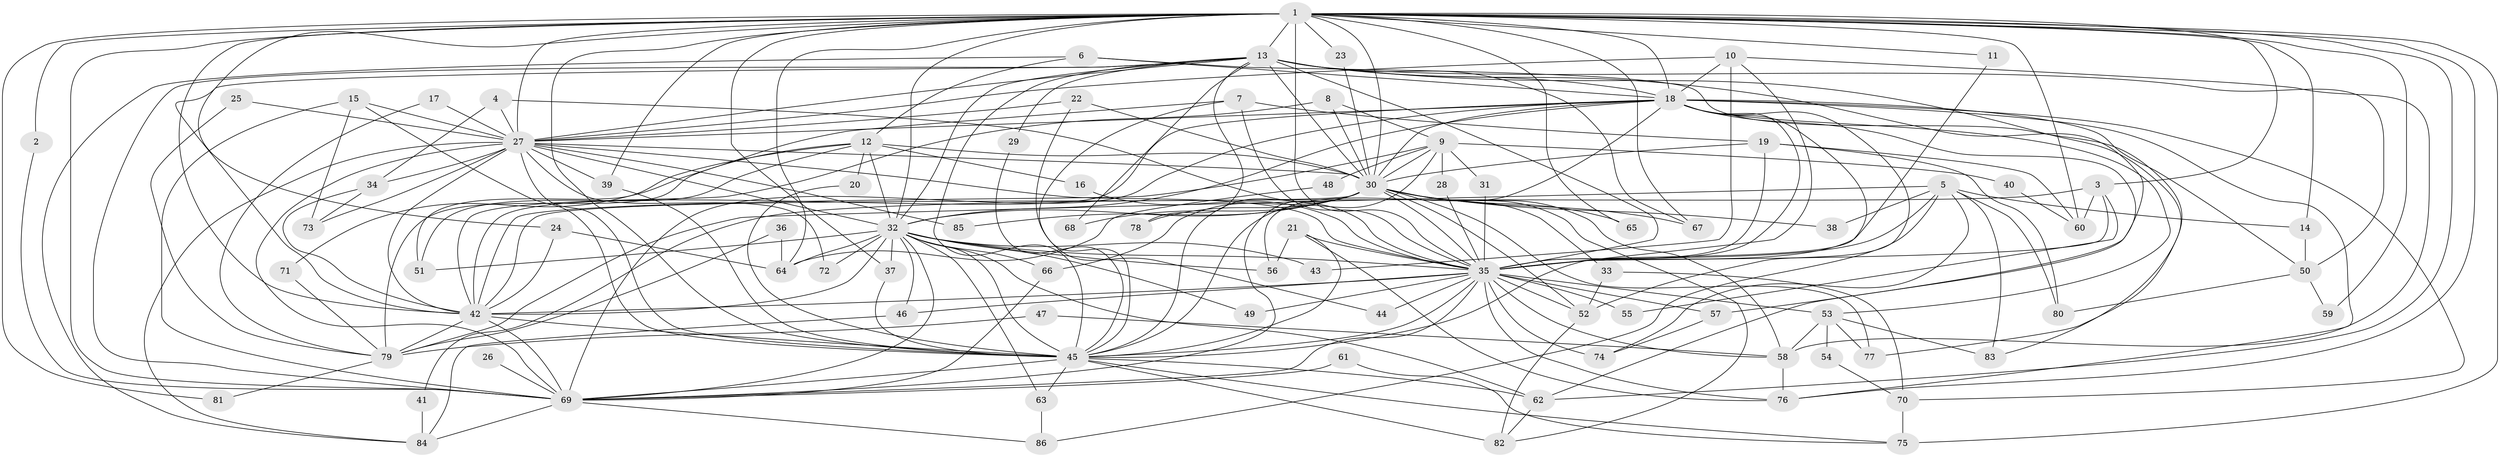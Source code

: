 // original degree distribution, {15: 0.007042253521126761, 22: 0.007042253521126761, 32: 0.007042253521126761, 25: 0.007042253521126761, 18: 0.007042253521126761, 19: 0.007042253521126761, 31: 0.007042253521126761, 24: 0.007042253521126761, 36: 0.007042253521126761, 20: 0.007042253521126761, 2: 0.5422535211267606, 3: 0.19014084507042253, 4: 0.11971830985915492, 7: 0.007042253521126761, 6: 0.007042253521126761, 5: 0.035211267605633804, 8: 0.007042253521126761, 9: 0.02112676056338028}
// Generated by graph-tools (version 1.1) at 2025/36/03/04/25 23:36:29]
// undirected, 86 vertices, 230 edges
graph export_dot {
  node [color=gray90,style=filled];
  1;
  2;
  3;
  4;
  5;
  6;
  7;
  8;
  9;
  10;
  11;
  12;
  13;
  14;
  15;
  16;
  17;
  18;
  19;
  20;
  21;
  22;
  23;
  24;
  25;
  26;
  27;
  28;
  29;
  30;
  31;
  32;
  33;
  34;
  35;
  36;
  37;
  38;
  39;
  40;
  41;
  42;
  43;
  44;
  45;
  46;
  47;
  48;
  49;
  50;
  51;
  52;
  53;
  54;
  55;
  56;
  57;
  58;
  59;
  60;
  61;
  62;
  63;
  64;
  65;
  66;
  67;
  68;
  69;
  70;
  71;
  72;
  73;
  74;
  75;
  76;
  77;
  78;
  79;
  80;
  81;
  82;
  83;
  84;
  85;
  86;
  1 -- 2 [weight=1.0];
  1 -- 3 [weight=1.0];
  1 -- 11 [weight=1.0];
  1 -- 13 [weight=1.0];
  1 -- 14 [weight=1.0];
  1 -- 18 [weight=1.0];
  1 -- 23 [weight=1.0];
  1 -- 24 [weight=1.0];
  1 -- 27 [weight=1.0];
  1 -- 30 [weight=1.0];
  1 -- 32 [weight=2.0];
  1 -- 35 [weight=1.0];
  1 -- 37 [weight=1.0];
  1 -- 39 [weight=1.0];
  1 -- 42 [weight=1.0];
  1 -- 45 [weight=3.0];
  1 -- 59 [weight=1.0];
  1 -- 60 [weight=1.0];
  1 -- 62 [weight=1.0];
  1 -- 64 [weight=1.0];
  1 -- 65 [weight=2.0];
  1 -- 67 [weight=1.0];
  1 -- 69 [weight=1.0];
  1 -- 75 [weight=2.0];
  1 -- 76 [weight=1.0];
  1 -- 81 [weight=1.0];
  2 -- 69 [weight=1.0];
  3 -- 35 [weight=2.0];
  3 -- 41 [weight=1.0];
  3 -- 55 [weight=1.0];
  3 -- 60 [weight=1.0];
  4 -- 27 [weight=1.0];
  4 -- 34 [weight=1.0];
  4 -- 35 [weight=1.0];
  5 -- 14 [weight=1.0];
  5 -- 35 [weight=2.0];
  5 -- 38 [weight=1.0];
  5 -- 74 [weight=1.0];
  5 -- 79 [weight=1.0];
  5 -- 80 [weight=1.0];
  5 -- 83 [weight=1.0];
  5 -- 86 [weight=1.0];
  6 -- 12 [weight=1.0];
  6 -- 18 [weight=1.0];
  6 -- 83 [weight=1.0];
  6 -- 84 [weight=1.0];
  7 -- 19 [weight=1.0];
  7 -- 35 [weight=1.0];
  7 -- 45 [weight=1.0];
  7 -- 51 [weight=1.0];
  8 -- 9 [weight=1.0];
  8 -- 30 [weight=1.0];
  8 -- 42 [weight=1.0];
  9 -- 28 [weight=1.0];
  9 -- 30 [weight=1.0];
  9 -- 31 [weight=1.0];
  9 -- 40 [weight=1.0];
  9 -- 42 [weight=1.0];
  9 -- 45 [weight=1.0];
  9 -- 48 [weight=1.0];
  10 -- 18 [weight=1.0];
  10 -- 27 [weight=1.0];
  10 -- 35 [weight=1.0];
  10 -- 43 [weight=1.0];
  10 -- 58 [weight=1.0];
  11 -- 35 [weight=1.0];
  12 -- 16 [weight=1.0];
  12 -- 20 [weight=1.0];
  12 -- 30 [weight=1.0];
  12 -- 32 [weight=1.0];
  12 -- 51 [weight=1.0];
  12 -- 71 [weight=1.0];
  12 -- 79 [weight=1.0];
  13 -- 18 [weight=2.0];
  13 -- 27 [weight=1.0];
  13 -- 29 [weight=1.0];
  13 -- 30 [weight=1.0];
  13 -- 32 [weight=1.0];
  13 -- 35 [weight=2.0];
  13 -- 42 [weight=2.0];
  13 -- 45 [weight=1.0];
  13 -- 50 [weight=1.0];
  13 -- 57 [weight=1.0];
  13 -- 67 [weight=1.0];
  13 -- 68 [weight=1.0];
  13 -- 69 [weight=1.0];
  13 -- 77 [weight=1.0];
  13 -- 78 [weight=1.0];
  14 -- 50 [weight=1.0];
  15 -- 27 [weight=1.0];
  15 -- 45 [weight=1.0];
  15 -- 69 [weight=1.0];
  15 -- 73 [weight=1.0];
  16 -- 35 [weight=1.0];
  17 -- 27 [weight=1.0];
  17 -- 79 [weight=1.0];
  18 -- 27 [weight=1.0];
  18 -- 30 [weight=1.0];
  18 -- 32 [weight=2.0];
  18 -- 35 [weight=1.0];
  18 -- 42 [weight=1.0];
  18 -- 45 [weight=1.0];
  18 -- 50 [weight=1.0];
  18 -- 52 [weight=1.0];
  18 -- 53 [weight=1.0];
  18 -- 56 [weight=1.0];
  18 -- 62 [weight=1.0];
  18 -- 69 [weight=2.0];
  18 -- 70 [weight=1.0];
  18 -- 76 [weight=1.0];
  19 -- 30 [weight=1.0];
  19 -- 35 [weight=1.0];
  19 -- 60 [weight=1.0];
  19 -- 80 [weight=1.0];
  20 -- 45 [weight=1.0];
  21 -- 35 [weight=1.0];
  21 -- 45 [weight=1.0];
  21 -- 56 [weight=1.0];
  21 -- 76 [weight=1.0];
  22 -- 27 [weight=1.0];
  22 -- 30 [weight=2.0];
  22 -- 44 [weight=1.0];
  23 -- 30 [weight=1.0];
  24 -- 42 [weight=1.0];
  24 -- 64 [weight=1.0];
  25 -- 27 [weight=1.0];
  25 -- 79 [weight=1.0];
  26 -- 69 [weight=1.0];
  27 -- 30 [weight=2.0];
  27 -- 32 [weight=1.0];
  27 -- 34 [weight=1.0];
  27 -- 35 [weight=1.0];
  27 -- 39 [weight=1.0];
  27 -- 42 [weight=1.0];
  27 -- 45 [weight=1.0];
  27 -- 69 [weight=1.0];
  27 -- 72 [weight=1.0];
  27 -- 73 [weight=1.0];
  27 -- 84 [weight=1.0];
  27 -- 85 [weight=1.0];
  28 -- 35 [weight=1.0];
  29 -- 45 [weight=1.0];
  30 -- 32 [weight=1.0];
  30 -- 33 [weight=1.0];
  30 -- 35 [weight=1.0];
  30 -- 38 [weight=1.0];
  30 -- 42 [weight=1.0];
  30 -- 45 [weight=2.0];
  30 -- 52 [weight=1.0];
  30 -- 58 [weight=1.0];
  30 -- 65 [weight=1.0];
  30 -- 66 [weight=1.0];
  30 -- 67 [weight=1.0];
  30 -- 68 [weight=2.0];
  30 -- 69 [weight=1.0];
  30 -- 77 [weight=1.0];
  30 -- 78 [weight=1.0];
  30 -- 82 [weight=1.0];
  30 -- 85 [weight=1.0];
  31 -- 35 [weight=1.0];
  32 -- 35 [weight=1.0];
  32 -- 37 [weight=1.0];
  32 -- 42 [weight=1.0];
  32 -- 43 [weight=2.0];
  32 -- 45 [weight=1.0];
  32 -- 46 [weight=1.0];
  32 -- 49 [weight=1.0];
  32 -- 51 [weight=1.0];
  32 -- 56 [weight=1.0];
  32 -- 62 [weight=1.0];
  32 -- 63 [weight=1.0];
  32 -- 64 [weight=1.0];
  32 -- 66 [weight=1.0];
  32 -- 69 [weight=1.0];
  32 -- 72 [weight=1.0];
  33 -- 52 [weight=1.0];
  33 -- 70 [weight=1.0];
  34 -- 42 [weight=1.0];
  34 -- 73 [weight=1.0];
  35 -- 42 [weight=1.0];
  35 -- 44 [weight=1.0];
  35 -- 45 [weight=1.0];
  35 -- 46 [weight=1.0];
  35 -- 49 [weight=1.0];
  35 -- 52 [weight=1.0];
  35 -- 53 [weight=1.0];
  35 -- 55 [weight=1.0];
  35 -- 57 [weight=1.0];
  35 -- 58 [weight=2.0];
  35 -- 69 [weight=1.0];
  35 -- 74 [weight=2.0];
  35 -- 76 [weight=1.0];
  36 -- 64 [weight=1.0];
  36 -- 79 [weight=1.0];
  37 -- 45 [weight=1.0];
  39 -- 45 [weight=1.0];
  40 -- 60 [weight=1.0];
  41 -- 84 [weight=1.0];
  42 -- 45 [weight=1.0];
  42 -- 69 [weight=1.0];
  42 -- 79 [weight=1.0];
  45 -- 62 [weight=1.0];
  45 -- 63 [weight=1.0];
  45 -- 69 [weight=1.0];
  45 -- 75 [weight=1.0];
  45 -- 82 [weight=1.0];
  46 -- 84 [weight=1.0];
  47 -- 58 [weight=1.0];
  47 -- 79 [weight=1.0];
  48 -- 64 [weight=1.0];
  50 -- 59 [weight=1.0];
  50 -- 80 [weight=1.0];
  52 -- 82 [weight=1.0];
  53 -- 54 [weight=1.0];
  53 -- 58 [weight=1.0];
  53 -- 77 [weight=1.0];
  53 -- 83 [weight=1.0];
  54 -- 70 [weight=1.0];
  57 -- 74 [weight=1.0];
  58 -- 76 [weight=1.0];
  61 -- 69 [weight=1.0];
  61 -- 75 [weight=1.0];
  62 -- 82 [weight=1.0];
  63 -- 86 [weight=1.0];
  66 -- 69 [weight=1.0];
  69 -- 84 [weight=1.0];
  69 -- 86 [weight=1.0];
  70 -- 75 [weight=1.0];
  71 -- 79 [weight=1.0];
  79 -- 81 [weight=1.0];
}
